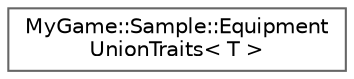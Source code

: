 digraph "Graphical Class Hierarchy"
{
 // LATEX_PDF_SIZE
  bgcolor="transparent";
  edge [fontname=Helvetica,fontsize=10,labelfontname=Helvetica,labelfontsize=10];
  node [fontname=Helvetica,fontsize=10,shape=box,height=0.2,width=0.4];
  rankdir="LR";
  Node0 [id="Node000000",label="MyGame::Sample::Equipment\lUnionTraits\< T \>",height=0.2,width=0.4,color="grey40", fillcolor="white", style="filled",URL="$structMyGame_1_1Sample_1_1EquipmentUnionTraits.html",tooltip=" "];
}
